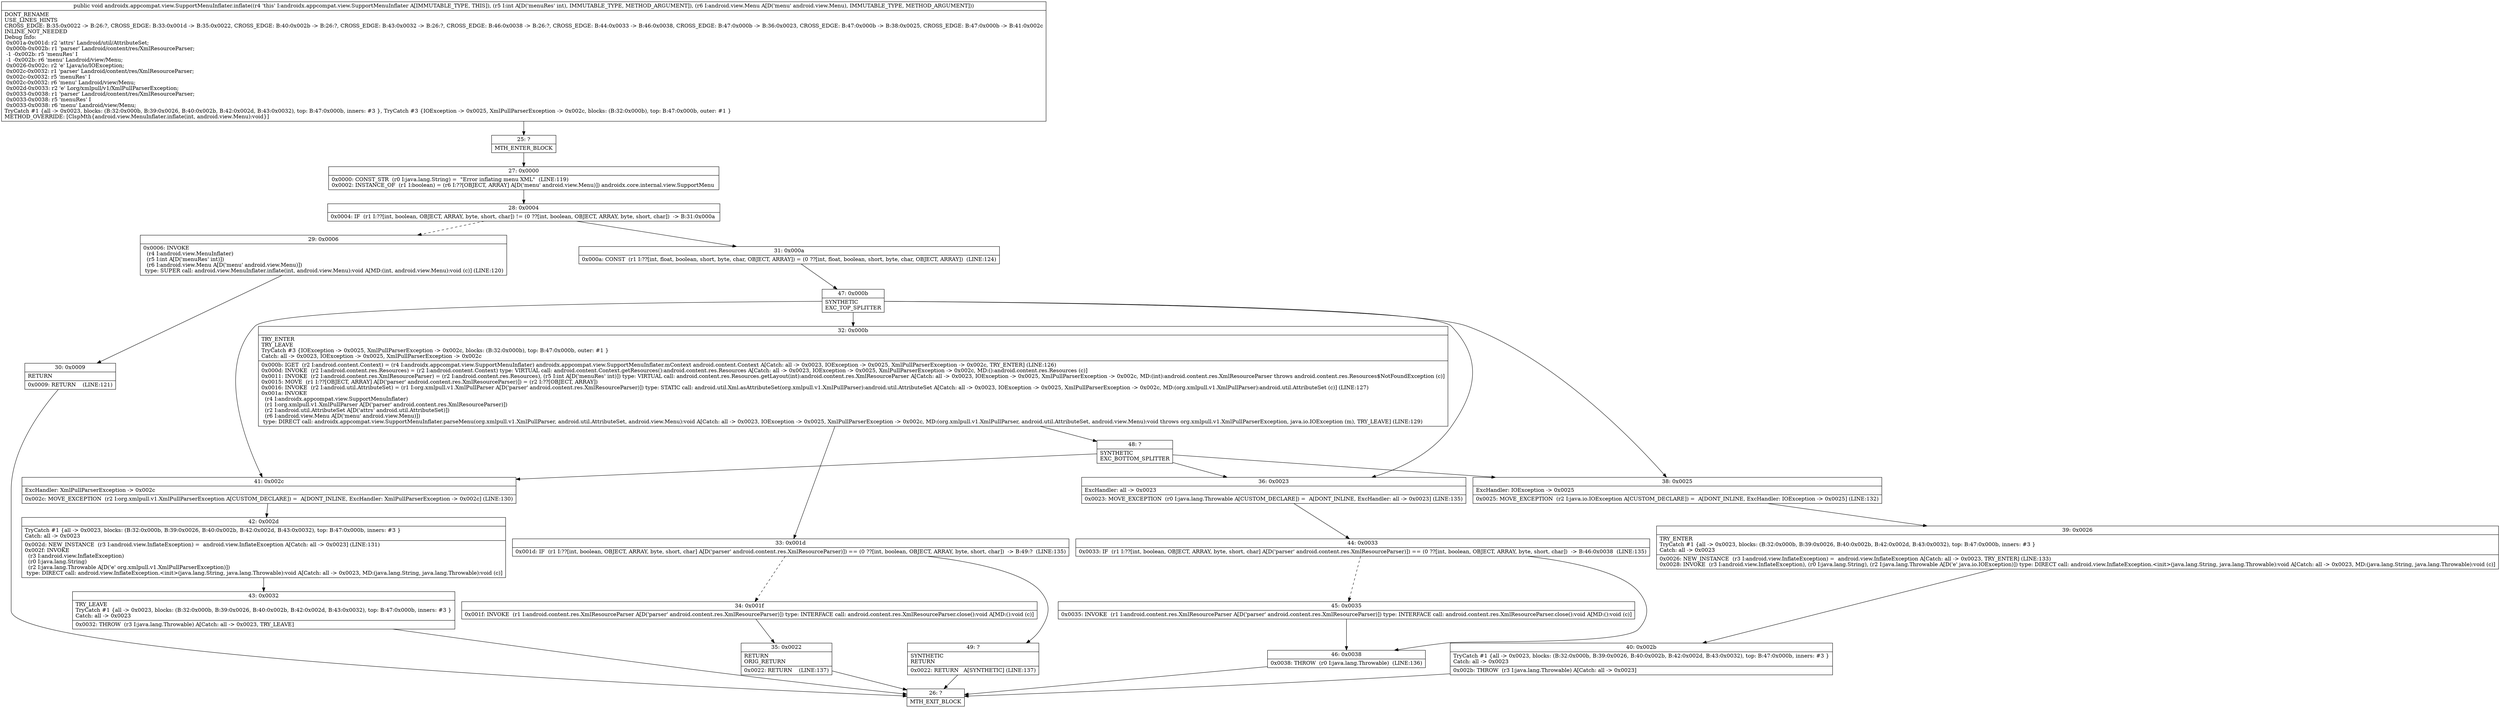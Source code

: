digraph "CFG forandroidx.appcompat.view.SupportMenuInflater.inflate(ILandroid\/view\/Menu;)V" {
Node_25 [shape=record,label="{25\:\ ?|MTH_ENTER_BLOCK\l}"];
Node_27 [shape=record,label="{27\:\ 0x0000|0x0000: CONST_STR  (r0 I:java.lang.String) =  \"Error inflating menu XML\"  (LINE:119)\l0x0002: INSTANCE_OF  (r1 I:boolean) = (r6 I:??[OBJECT, ARRAY] A[D('menu' android.view.Menu)]) androidx.core.internal.view.SupportMenu \l}"];
Node_28 [shape=record,label="{28\:\ 0x0004|0x0004: IF  (r1 I:??[int, boolean, OBJECT, ARRAY, byte, short, char]) != (0 ??[int, boolean, OBJECT, ARRAY, byte, short, char])  \-\> B:31:0x000a \l}"];
Node_29 [shape=record,label="{29\:\ 0x0006|0x0006: INVOKE  \l  (r4 I:android.view.MenuInflater)\l  (r5 I:int A[D('menuRes' int)])\l  (r6 I:android.view.Menu A[D('menu' android.view.Menu)])\l type: SUPER call: android.view.MenuInflater.inflate(int, android.view.Menu):void A[MD:(int, android.view.Menu):void (c)] (LINE:120)\l}"];
Node_30 [shape=record,label="{30\:\ 0x0009|RETURN\l|0x0009: RETURN    (LINE:121)\l}"];
Node_26 [shape=record,label="{26\:\ ?|MTH_EXIT_BLOCK\l}"];
Node_31 [shape=record,label="{31\:\ 0x000a|0x000a: CONST  (r1 I:??[int, float, boolean, short, byte, char, OBJECT, ARRAY]) = (0 ??[int, float, boolean, short, byte, char, OBJECT, ARRAY])  (LINE:124)\l}"];
Node_47 [shape=record,label="{47\:\ 0x000b|SYNTHETIC\lEXC_TOP_SPLITTER\l}"];
Node_32 [shape=record,label="{32\:\ 0x000b|TRY_ENTER\lTRY_LEAVE\lTryCatch #3 \{IOException \-\> 0x0025, XmlPullParserException \-\> 0x002c, blocks: (B:32:0x000b), top: B:47:0x000b, outer: #1 \}\lCatch: all \-\> 0x0023, IOException \-\> 0x0025, XmlPullParserException \-\> 0x002c\l|0x000b: IGET  (r2 I:android.content.Context) = (r4 I:androidx.appcompat.view.SupportMenuInflater) androidx.appcompat.view.SupportMenuInflater.mContext android.content.Context A[Catch: all \-\> 0x0023, IOException \-\> 0x0025, XmlPullParserException \-\> 0x002c, TRY_ENTER] (LINE:126)\l0x000d: INVOKE  (r2 I:android.content.res.Resources) = (r2 I:android.content.Context) type: VIRTUAL call: android.content.Context.getResources():android.content.res.Resources A[Catch: all \-\> 0x0023, IOException \-\> 0x0025, XmlPullParserException \-\> 0x002c, MD:():android.content.res.Resources (c)]\l0x0011: INVOKE  (r2 I:android.content.res.XmlResourceParser) = (r2 I:android.content.res.Resources), (r5 I:int A[D('menuRes' int)]) type: VIRTUAL call: android.content.res.Resources.getLayout(int):android.content.res.XmlResourceParser A[Catch: all \-\> 0x0023, IOException \-\> 0x0025, XmlPullParserException \-\> 0x002c, MD:(int):android.content.res.XmlResourceParser throws android.content.res.Resources$NotFoundException (c)]\l0x0015: MOVE  (r1 I:??[OBJECT, ARRAY] A[D('parser' android.content.res.XmlResourceParser)]) = (r2 I:??[OBJECT, ARRAY]) \l0x0016: INVOKE  (r2 I:android.util.AttributeSet) = (r1 I:org.xmlpull.v1.XmlPullParser A[D('parser' android.content.res.XmlResourceParser)]) type: STATIC call: android.util.Xml.asAttributeSet(org.xmlpull.v1.XmlPullParser):android.util.AttributeSet A[Catch: all \-\> 0x0023, IOException \-\> 0x0025, XmlPullParserException \-\> 0x002c, MD:(org.xmlpull.v1.XmlPullParser):android.util.AttributeSet (c)] (LINE:127)\l0x001a: INVOKE  \l  (r4 I:androidx.appcompat.view.SupportMenuInflater)\l  (r1 I:org.xmlpull.v1.XmlPullParser A[D('parser' android.content.res.XmlResourceParser)])\l  (r2 I:android.util.AttributeSet A[D('attrs' android.util.AttributeSet)])\l  (r6 I:android.view.Menu A[D('menu' android.view.Menu)])\l type: DIRECT call: androidx.appcompat.view.SupportMenuInflater.parseMenu(org.xmlpull.v1.XmlPullParser, android.util.AttributeSet, android.view.Menu):void A[Catch: all \-\> 0x0023, IOException \-\> 0x0025, XmlPullParserException \-\> 0x002c, MD:(org.xmlpull.v1.XmlPullParser, android.util.AttributeSet, android.view.Menu):void throws org.xmlpull.v1.XmlPullParserException, java.io.IOException (m), TRY_LEAVE] (LINE:129)\l}"];
Node_33 [shape=record,label="{33\:\ 0x001d|0x001d: IF  (r1 I:??[int, boolean, OBJECT, ARRAY, byte, short, char] A[D('parser' android.content.res.XmlResourceParser)]) == (0 ??[int, boolean, OBJECT, ARRAY, byte, short, char])  \-\> B:49:?  (LINE:135)\l}"];
Node_34 [shape=record,label="{34\:\ 0x001f|0x001f: INVOKE  (r1 I:android.content.res.XmlResourceParser A[D('parser' android.content.res.XmlResourceParser)]) type: INTERFACE call: android.content.res.XmlResourceParser.close():void A[MD:():void (c)]\l}"];
Node_35 [shape=record,label="{35\:\ 0x0022|RETURN\lORIG_RETURN\l|0x0022: RETURN    (LINE:137)\l}"];
Node_49 [shape=record,label="{49\:\ ?|SYNTHETIC\lRETURN\l|0x0022: RETURN   A[SYNTHETIC] (LINE:137)\l}"];
Node_48 [shape=record,label="{48\:\ ?|SYNTHETIC\lEXC_BOTTOM_SPLITTER\l}"];
Node_36 [shape=record,label="{36\:\ 0x0023|ExcHandler: all \-\> 0x0023\l|0x0023: MOVE_EXCEPTION  (r0 I:java.lang.Throwable A[CUSTOM_DECLARE]) =  A[DONT_INLINE, ExcHandler: all \-\> 0x0023] (LINE:135)\l}"];
Node_44 [shape=record,label="{44\:\ 0x0033|0x0033: IF  (r1 I:??[int, boolean, OBJECT, ARRAY, byte, short, char] A[D('parser' android.content.res.XmlResourceParser)]) == (0 ??[int, boolean, OBJECT, ARRAY, byte, short, char])  \-\> B:46:0x0038  (LINE:135)\l}"];
Node_45 [shape=record,label="{45\:\ 0x0035|0x0035: INVOKE  (r1 I:android.content.res.XmlResourceParser A[D('parser' android.content.res.XmlResourceParser)]) type: INTERFACE call: android.content.res.XmlResourceParser.close():void A[MD:():void (c)]\l}"];
Node_46 [shape=record,label="{46\:\ 0x0038|0x0038: THROW  (r0 I:java.lang.Throwable)  (LINE:136)\l}"];
Node_38 [shape=record,label="{38\:\ 0x0025|ExcHandler: IOException \-\> 0x0025\l|0x0025: MOVE_EXCEPTION  (r2 I:java.io.IOException A[CUSTOM_DECLARE]) =  A[DONT_INLINE, ExcHandler: IOException \-\> 0x0025] (LINE:132)\l}"];
Node_39 [shape=record,label="{39\:\ 0x0026|TRY_ENTER\lTryCatch #1 \{all \-\> 0x0023, blocks: (B:32:0x000b, B:39:0x0026, B:40:0x002b, B:42:0x002d, B:43:0x0032), top: B:47:0x000b, inners: #3 \}\lCatch: all \-\> 0x0023\l|0x0026: NEW_INSTANCE  (r3 I:android.view.InflateException) =  android.view.InflateException A[Catch: all \-\> 0x0023, TRY_ENTER] (LINE:133)\l0x0028: INVOKE  (r3 I:android.view.InflateException), (r0 I:java.lang.String), (r2 I:java.lang.Throwable A[D('e' java.io.IOException)]) type: DIRECT call: android.view.InflateException.\<init\>(java.lang.String, java.lang.Throwable):void A[Catch: all \-\> 0x0023, MD:(java.lang.String, java.lang.Throwable):void (c)]\l}"];
Node_40 [shape=record,label="{40\:\ 0x002b|TryCatch #1 \{all \-\> 0x0023, blocks: (B:32:0x000b, B:39:0x0026, B:40:0x002b, B:42:0x002d, B:43:0x0032), top: B:47:0x000b, inners: #3 \}\lCatch: all \-\> 0x0023\l|0x002b: THROW  (r3 I:java.lang.Throwable) A[Catch: all \-\> 0x0023]\l}"];
Node_41 [shape=record,label="{41\:\ 0x002c|ExcHandler: XmlPullParserException \-\> 0x002c\l|0x002c: MOVE_EXCEPTION  (r2 I:org.xmlpull.v1.XmlPullParserException A[CUSTOM_DECLARE]) =  A[DONT_INLINE, ExcHandler: XmlPullParserException \-\> 0x002c] (LINE:130)\l}"];
Node_42 [shape=record,label="{42\:\ 0x002d|TryCatch #1 \{all \-\> 0x0023, blocks: (B:32:0x000b, B:39:0x0026, B:40:0x002b, B:42:0x002d, B:43:0x0032), top: B:47:0x000b, inners: #3 \}\lCatch: all \-\> 0x0023\l|0x002d: NEW_INSTANCE  (r3 I:android.view.InflateException) =  android.view.InflateException A[Catch: all \-\> 0x0023] (LINE:131)\l0x002f: INVOKE  \l  (r3 I:android.view.InflateException)\l  (r0 I:java.lang.String)\l  (r2 I:java.lang.Throwable A[D('e' org.xmlpull.v1.XmlPullParserException)])\l type: DIRECT call: android.view.InflateException.\<init\>(java.lang.String, java.lang.Throwable):void A[Catch: all \-\> 0x0023, MD:(java.lang.String, java.lang.Throwable):void (c)]\l}"];
Node_43 [shape=record,label="{43\:\ 0x0032|TRY_LEAVE\lTryCatch #1 \{all \-\> 0x0023, blocks: (B:32:0x000b, B:39:0x0026, B:40:0x002b, B:42:0x002d, B:43:0x0032), top: B:47:0x000b, inners: #3 \}\lCatch: all \-\> 0x0023\l|0x0032: THROW  (r3 I:java.lang.Throwable) A[Catch: all \-\> 0x0023, TRY_LEAVE]\l}"];
MethodNode[shape=record,label="{public void androidx.appcompat.view.SupportMenuInflater.inflate((r4 'this' I:androidx.appcompat.view.SupportMenuInflater A[IMMUTABLE_TYPE, THIS]), (r5 I:int A[D('menuRes' int), IMMUTABLE_TYPE, METHOD_ARGUMENT]), (r6 I:android.view.Menu A[D('menu' android.view.Menu), IMMUTABLE_TYPE, METHOD_ARGUMENT]))  | DONT_RENAME\lUSE_LINES_HINTS\lCROSS_EDGE: B:35:0x0022 \-\> B:26:?, CROSS_EDGE: B:33:0x001d \-\> B:35:0x0022, CROSS_EDGE: B:40:0x002b \-\> B:26:?, CROSS_EDGE: B:43:0x0032 \-\> B:26:?, CROSS_EDGE: B:46:0x0038 \-\> B:26:?, CROSS_EDGE: B:44:0x0033 \-\> B:46:0x0038, CROSS_EDGE: B:47:0x000b \-\> B:36:0x0023, CROSS_EDGE: B:47:0x000b \-\> B:38:0x0025, CROSS_EDGE: B:47:0x000b \-\> B:41:0x002c\lINLINE_NOT_NEEDED\lDebug Info:\l  0x001a\-0x001d: r2 'attrs' Landroid\/util\/AttributeSet;\l  0x000b\-0x002b: r1 'parser' Landroid\/content\/res\/XmlResourceParser;\l  \-1 \-0x002b: r5 'menuRes' I\l  \-1 \-0x002b: r6 'menu' Landroid\/view\/Menu;\l  0x0026\-0x002c: r2 'e' Ljava\/io\/IOException;\l  0x002c\-0x0032: r1 'parser' Landroid\/content\/res\/XmlResourceParser;\l  0x002c\-0x0032: r5 'menuRes' I\l  0x002c\-0x0032: r6 'menu' Landroid\/view\/Menu;\l  0x002d\-0x0033: r2 'e' Lorg\/xmlpull\/v1\/XmlPullParserException;\l  0x0033\-0x0038: r1 'parser' Landroid\/content\/res\/XmlResourceParser;\l  0x0033\-0x0038: r5 'menuRes' I\l  0x0033\-0x0038: r6 'menu' Landroid\/view\/Menu;\lTryCatch #1 \{all \-\> 0x0023, blocks: (B:32:0x000b, B:39:0x0026, B:40:0x002b, B:42:0x002d, B:43:0x0032), top: B:47:0x000b, inners: #3 \}, TryCatch #3 \{IOException \-\> 0x0025, XmlPullParserException \-\> 0x002c, blocks: (B:32:0x000b), top: B:47:0x000b, outer: #1 \}\lMETHOD_OVERRIDE: [ClspMth\{android.view.MenuInflater.inflate(int, android.view.Menu):void\}]\l}"];
MethodNode -> Node_25;Node_25 -> Node_27;
Node_27 -> Node_28;
Node_28 -> Node_29[style=dashed];
Node_28 -> Node_31;
Node_29 -> Node_30;
Node_30 -> Node_26;
Node_31 -> Node_47;
Node_47 -> Node_32;
Node_47 -> Node_36;
Node_47 -> Node_38;
Node_47 -> Node_41;
Node_32 -> Node_33;
Node_32 -> Node_48;
Node_33 -> Node_34[style=dashed];
Node_33 -> Node_49;
Node_34 -> Node_35;
Node_35 -> Node_26;
Node_49 -> Node_26;
Node_48 -> Node_38;
Node_48 -> Node_41;
Node_48 -> Node_36;
Node_36 -> Node_44;
Node_44 -> Node_45[style=dashed];
Node_44 -> Node_46;
Node_45 -> Node_46;
Node_46 -> Node_26;
Node_38 -> Node_39;
Node_39 -> Node_40;
Node_40 -> Node_26;
Node_41 -> Node_42;
Node_42 -> Node_43;
Node_43 -> Node_26;
}

